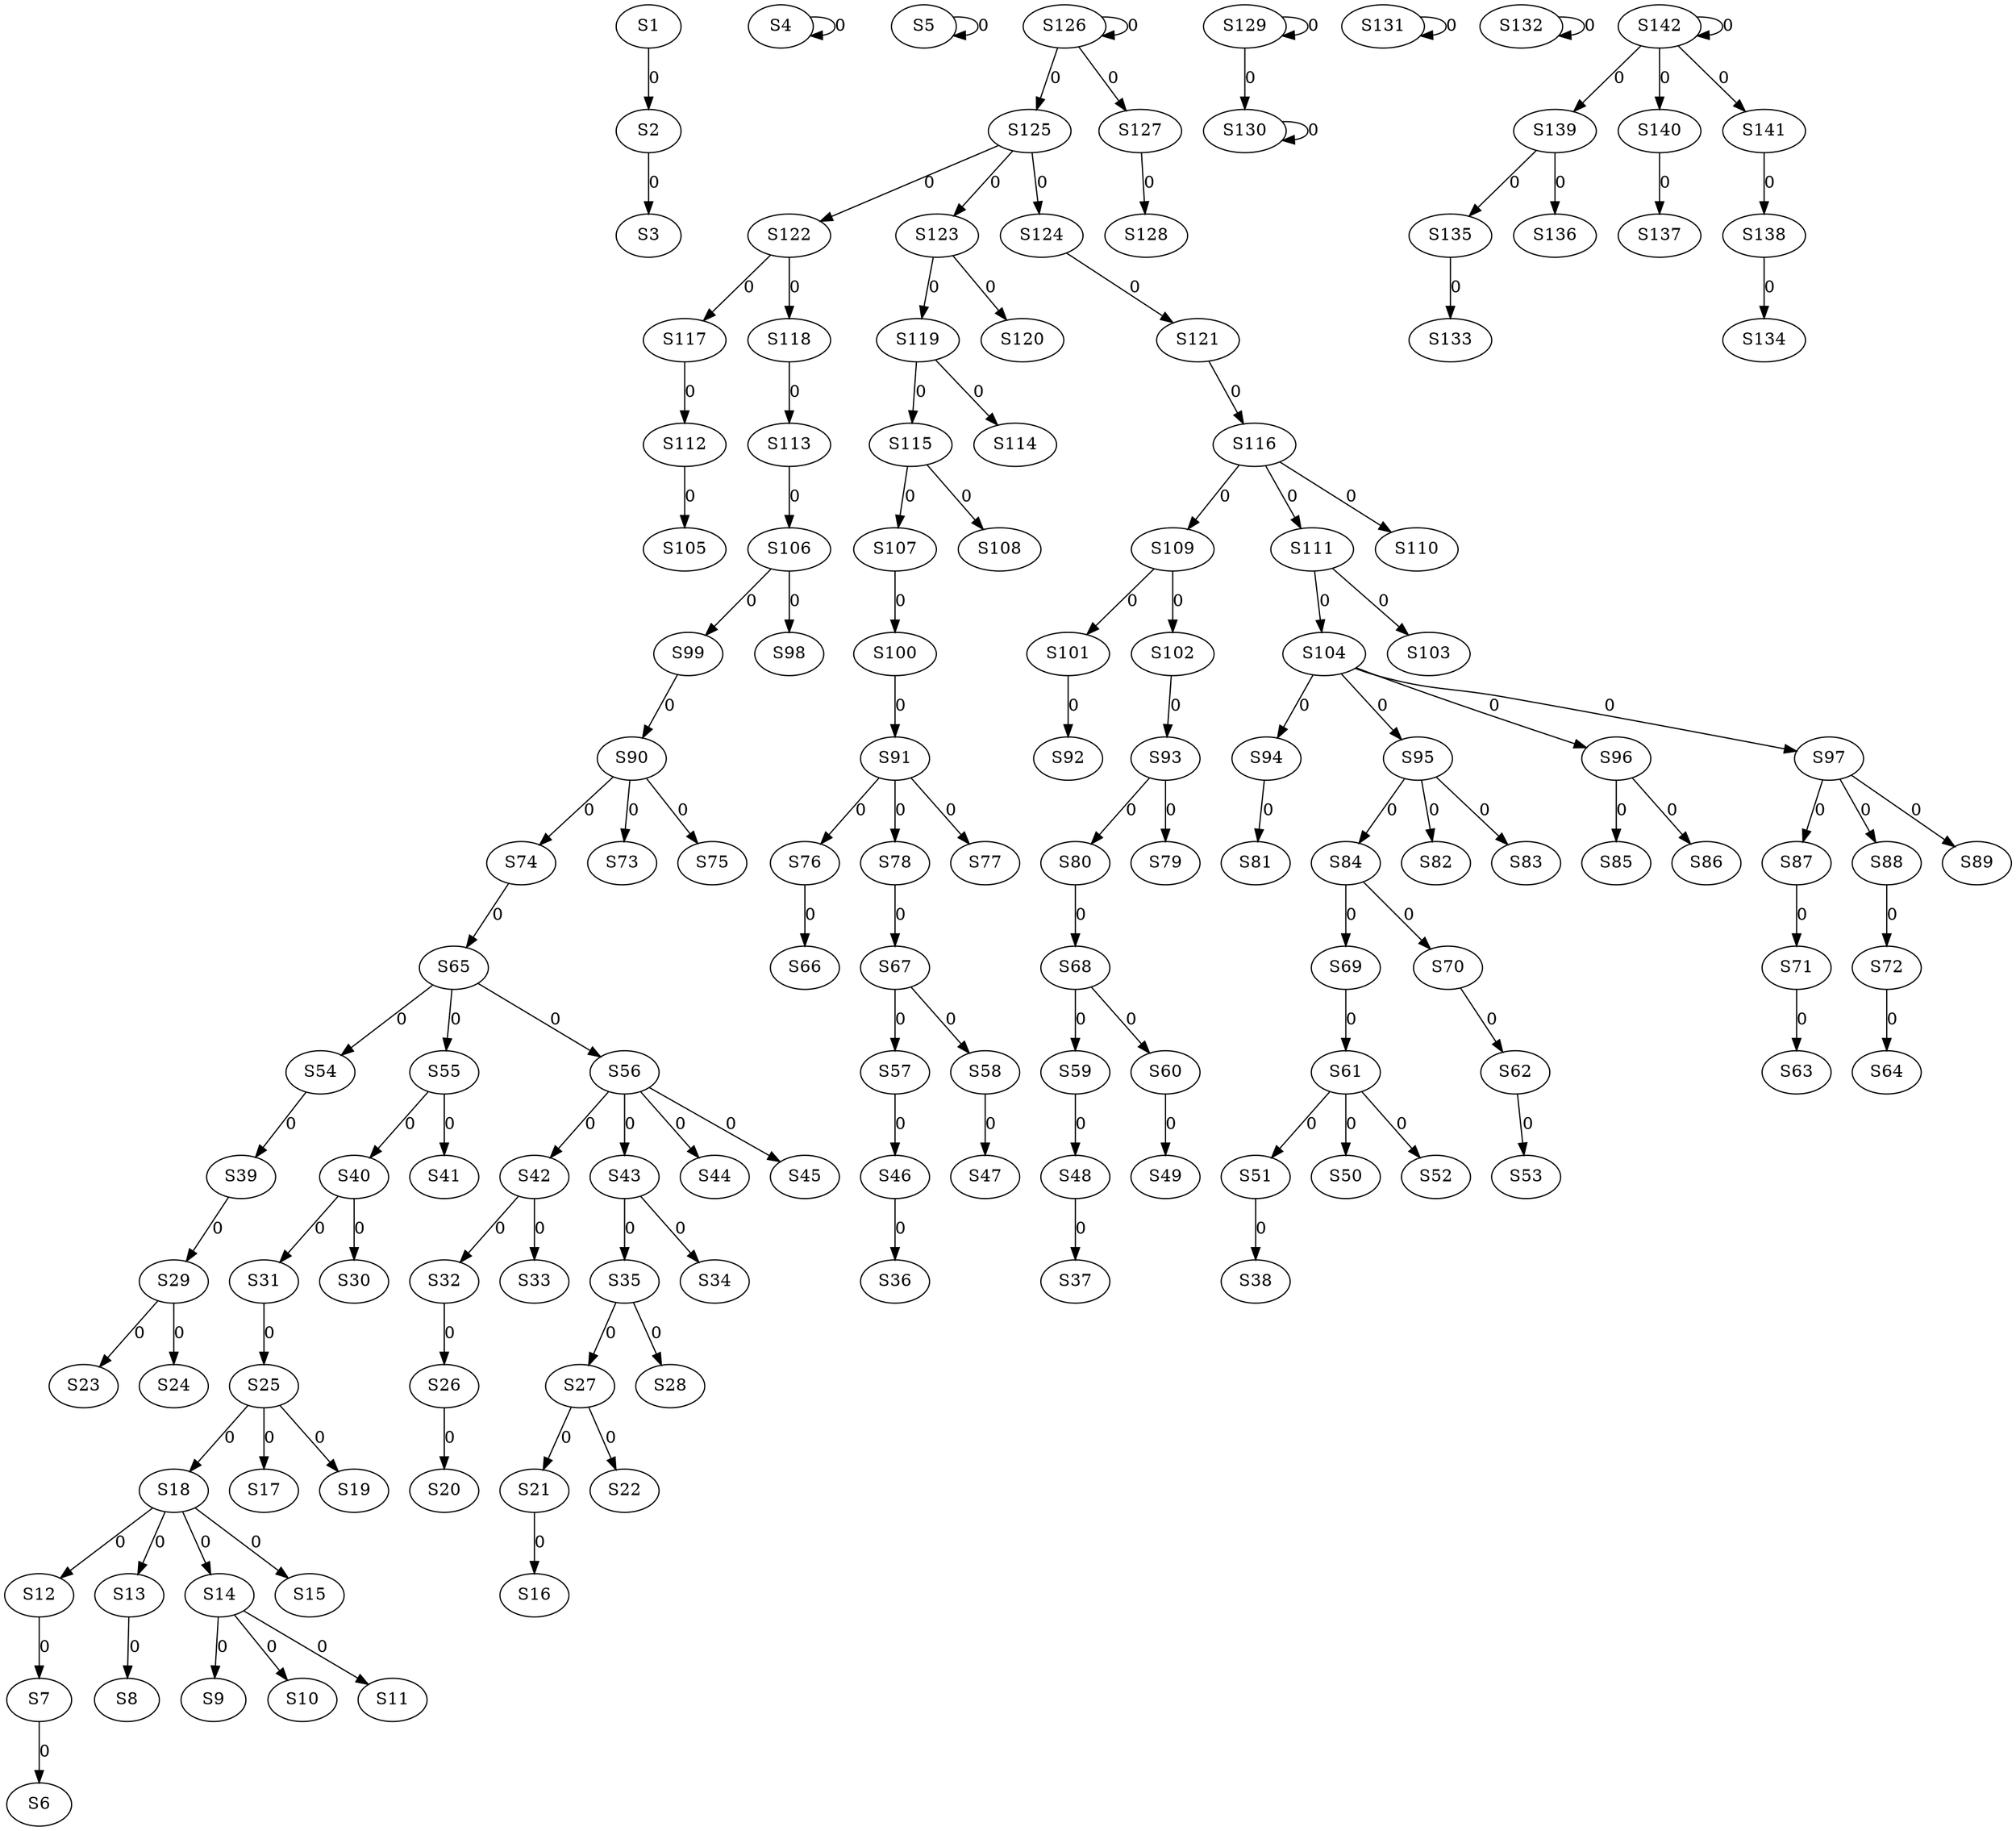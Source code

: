 strict digraph {
	S1 -> S2 [ label = 0 ];
	S2 -> S3 [ label = 0 ];
	S4 -> S4 [ label = 0 ];
	S5 -> S5 [ label = 0 ];
	S7 -> S6 [ label = 0 ];
	S12 -> S7 [ label = 0 ];
	S13 -> S8 [ label = 0 ];
	S14 -> S9 [ label = 0 ];
	S14 -> S10 [ label = 0 ];
	S14 -> S11 [ label = 0 ];
	S18 -> S12 [ label = 0 ];
	S18 -> S13 [ label = 0 ];
	S18 -> S14 [ label = 0 ];
	S18 -> S15 [ label = 0 ];
	S21 -> S16 [ label = 0 ];
	S25 -> S17 [ label = 0 ];
	S25 -> S18 [ label = 0 ];
	S25 -> S19 [ label = 0 ];
	S26 -> S20 [ label = 0 ];
	S27 -> S21 [ label = 0 ];
	S27 -> S22 [ label = 0 ];
	S29 -> S23 [ label = 0 ];
	S29 -> S24 [ label = 0 ];
	S31 -> S25 [ label = 0 ];
	S32 -> S26 [ label = 0 ];
	S35 -> S27 [ label = 0 ];
	S35 -> S28 [ label = 0 ];
	S39 -> S29 [ label = 0 ];
	S40 -> S30 [ label = 0 ];
	S40 -> S31 [ label = 0 ];
	S42 -> S32 [ label = 0 ];
	S42 -> S33 [ label = 0 ];
	S43 -> S34 [ label = 0 ];
	S43 -> S35 [ label = 0 ];
	S46 -> S36 [ label = 0 ];
	S48 -> S37 [ label = 0 ];
	S51 -> S38 [ label = 0 ];
	S54 -> S39 [ label = 0 ];
	S55 -> S40 [ label = 0 ];
	S55 -> S41 [ label = 0 ];
	S56 -> S42 [ label = 0 ];
	S56 -> S43 [ label = 0 ];
	S56 -> S44 [ label = 0 ];
	S56 -> S45 [ label = 0 ];
	S57 -> S46 [ label = 0 ];
	S58 -> S47 [ label = 0 ];
	S59 -> S48 [ label = 0 ];
	S60 -> S49 [ label = 0 ];
	S61 -> S50 [ label = 0 ];
	S61 -> S51 [ label = 0 ];
	S61 -> S52 [ label = 0 ];
	S62 -> S53 [ label = 0 ];
	S65 -> S54 [ label = 0 ];
	S65 -> S55 [ label = 0 ];
	S65 -> S56 [ label = 0 ];
	S67 -> S57 [ label = 0 ];
	S67 -> S58 [ label = 0 ];
	S68 -> S59 [ label = 0 ];
	S68 -> S60 [ label = 0 ];
	S69 -> S61 [ label = 0 ];
	S70 -> S62 [ label = 0 ];
	S71 -> S63 [ label = 0 ];
	S72 -> S64 [ label = 0 ];
	S74 -> S65 [ label = 0 ];
	S76 -> S66 [ label = 0 ];
	S78 -> S67 [ label = 0 ];
	S80 -> S68 [ label = 0 ];
	S84 -> S69 [ label = 0 ];
	S84 -> S70 [ label = 0 ];
	S87 -> S71 [ label = 0 ];
	S88 -> S72 [ label = 0 ];
	S90 -> S73 [ label = 0 ];
	S90 -> S74 [ label = 0 ];
	S90 -> S75 [ label = 0 ];
	S91 -> S76 [ label = 0 ];
	S91 -> S77 [ label = 0 ];
	S91 -> S78 [ label = 0 ];
	S93 -> S79 [ label = 0 ];
	S93 -> S80 [ label = 0 ];
	S94 -> S81 [ label = 0 ];
	S95 -> S82 [ label = 0 ];
	S95 -> S83 [ label = 0 ];
	S95 -> S84 [ label = 0 ];
	S96 -> S85 [ label = 0 ];
	S96 -> S86 [ label = 0 ];
	S97 -> S87 [ label = 0 ];
	S97 -> S88 [ label = 0 ];
	S97 -> S89 [ label = 0 ];
	S99 -> S90 [ label = 0 ];
	S100 -> S91 [ label = 0 ];
	S101 -> S92 [ label = 0 ];
	S102 -> S93 [ label = 0 ];
	S104 -> S94 [ label = 0 ];
	S104 -> S95 [ label = 0 ];
	S104 -> S96 [ label = 0 ];
	S104 -> S97 [ label = 0 ];
	S106 -> S98 [ label = 0 ];
	S106 -> S99 [ label = 0 ];
	S107 -> S100 [ label = 0 ];
	S109 -> S101 [ label = 0 ];
	S109 -> S102 [ label = 0 ];
	S111 -> S103 [ label = 0 ];
	S111 -> S104 [ label = 0 ];
	S112 -> S105 [ label = 0 ];
	S113 -> S106 [ label = 0 ];
	S115 -> S107 [ label = 0 ];
	S115 -> S108 [ label = 0 ];
	S116 -> S109 [ label = 0 ];
	S116 -> S110 [ label = 0 ];
	S116 -> S111 [ label = 0 ];
	S117 -> S112 [ label = 0 ];
	S118 -> S113 [ label = 0 ];
	S119 -> S114 [ label = 0 ];
	S119 -> S115 [ label = 0 ];
	S121 -> S116 [ label = 0 ];
	S122 -> S117 [ label = 0 ];
	S122 -> S118 [ label = 0 ];
	S123 -> S119 [ label = 0 ];
	S123 -> S120 [ label = 0 ];
	S124 -> S121 [ label = 0 ];
	S125 -> S122 [ label = 0 ];
	S125 -> S123 [ label = 0 ];
	S125 -> S124 [ label = 0 ];
	S126 -> S125 [ label = 0 ];
	S126 -> S126 [ label = 0 ];
	S126 -> S127 [ label = 0 ];
	S127 -> S128 [ label = 0 ];
	S129 -> S129 [ label = 0 ];
	S129 -> S130 [ label = 0 ];
	S131 -> S131 [ label = 0 ];
	S132 -> S132 [ label = 0 ];
	S135 -> S133 [ label = 0 ];
	S138 -> S134 [ label = 0 ];
	S139 -> S135 [ label = 0 ];
	S139 -> S136 [ label = 0 ];
	S140 -> S137 [ label = 0 ];
	S141 -> S138 [ label = 0 ];
	S142 -> S139 [ label = 0 ];
	S142 -> S140 [ label = 0 ];
	S142 -> S141 [ label = 0 ];
	S142 -> S142 [ label = 0 ];
	S130 -> S130 [ label = 0 ];
}